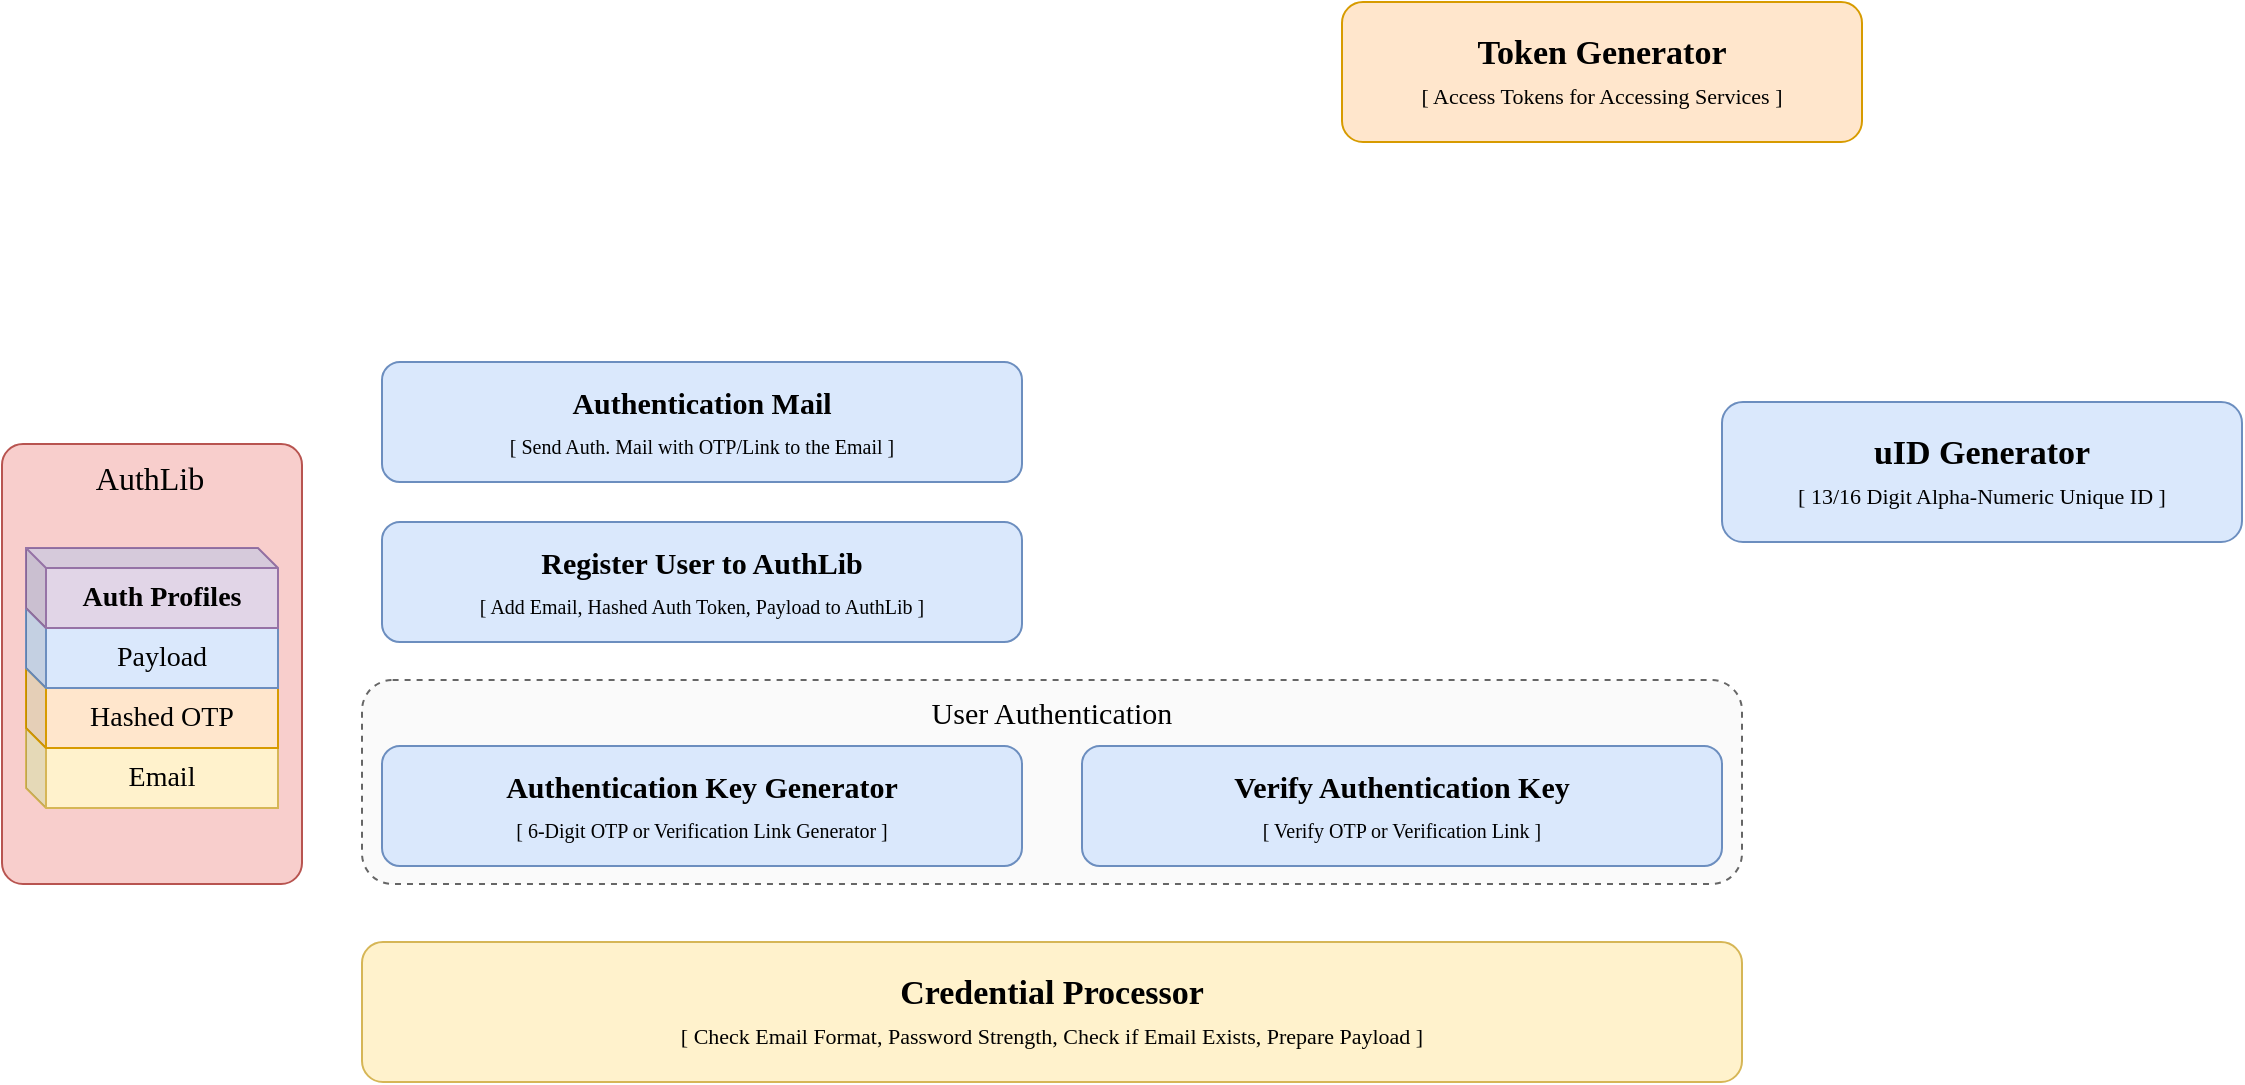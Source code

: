 <mxfile version="16.0.3" type="github">
  <diagram id="bcZGq8niX8jsSqBgnsz0" name="Page-1">
    <mxGraphModel dx="1248" dy="689" grid="1" gridSize="10" guides="1" tooltips="1" connect="1" arrows="1" fold="1" page="0" pageScale="1" pageWidth="1100" pageHeight="850" math="0" shadow="0">
      <root>
        <mxCell id="0" />
        <mxCell id="1" parent="0" />
        <mxCell id="okvVlNZ2xvB_8VoVdYBR-27" value="" style="rounded=1;whiteSpace=wrap;html=1;dashed=1;fontFamily=Work Sans;fontSource=https%3A%2F%2Ffonts.googleapis.com%2Fcss%3Ffamily%3DWork%2BSans;fontSize=16;fillColor=#FAFAFA;fontColor=#333333;strokeColor=#666666;" vertex="1" parent="1">
          <mxGeometry x="280" y="459" width="690" height="102" as="geometry" />
        </mxCell>
        <mxCell id="pe7kV6N1swRoLj8WlCbN-1" value="&lt;font face=&quot;Work Sans&quot; data-font-src=&quot;https://fonts.googleapis.com/css?family=Work+Sans&quot; style=&quot;line-height: 0.3&quot;&gt;&lt;b style=&quot;font-size: 17px&quot;&gt;uID Generator&lt;/b&gt;&lt;br&gt;&lt;font style=&quot;font-size: 11px&quot;&gt;[ 13/16 Digit Alpha-Numeric Unique ID ]&lt;/font&gt;&lt;br&gt;&lt;/font&gt;" style="rounded=1;whiteSpace=wrap;html=1;fontSize=16;fillColor=#dae8fc;strokeColor=#6c8ebf;" parent="1" vertex="1">
          <mxGeometry x="960" y="320" width="260" height="70" as="geometry" />
        </mxCell>
        <mxCell id="pe7kV6N1swRoLj8WlCbN-2" value="&lt;font face=&quot;Work Sans&quot; data-font-src=&quot;https://fonts.googleapis.com/css?family=Work+Sans&quot; style=&quot;line-height: 0.3&quot;&gt;&lt;b style=&quot;font-size: 17px&quot;&gt;Credential Processor&lt;/b&gt;&lt;br&gt;&lt;font style=&quot;font-size: 11px&quot;&gt;[ Check Email Format, Password Strength, Check if Email Exists, Prepare Payload ]&lt;/font&gt;&lt;br&gt;&lt;/font&gt;" style="rounded=1;whiteSpace=wrap;html=1;fontSize=16;fillColor=#fff2cc;strokeColor=#d6b656;" parent="1" vertex="1">
          <mxGeometry x="280" y="590" width="690" height="70" as="geometry" />
        </mxCell>
        <mxCell id="okvVlNZ2xvB_8VoVdYBR-1" value="&lt;font face=&quot;Work Sans&quot; data-font-src=&quot;https://fonts.googleapis.com/css?family=Work+Sans&quot; style=&quot;line-height: 0.3&quot;&gt;&lt;b style=&quot;font-size: 17px&quot;&gt;Token Generator&lt;/b&gt;&lt;br&gt;&lt;font style=&quot;font-size: 11px&quot;&gt;[ Access Tokens for Accessing Services ]&lt;/font&gt;&lt;br&gt;&lt;/font&gt;" style="rounded=1;whiteSpace=wrap;html=1;fontSize=16;fillColor=#ffe6cc;strokeColor=#d79b00;" vertex="1" parent="1">
          <mxGeometry x="770" y="120" width="260" height="70" as="geometry" />
        </mxCell>
        <mxCell id="okvVlNZ2xvB_8VoVdYBR-2" value="&lt;font face=&quot;Work Sans&quot; data-font-src=&quot;https://fonts.googleapis.com/css?family=Work+Sans&quot; style=&quot;line-height: 0.3&quot;&gt;&lt;b&gt;&lt;font style=&quot;font-size: 15px&quot;&gt;Authentication Key Generator&lt;/font&gt;&lt;/b&gt;&lt;br&gt;&lt;font style=&quot;font-size: 10px&quot;&gt;[ 6-Digit OTP or Verification Link Generator ]&lt;/font&gt;&lt;br&gt;&lt;/font&gt;" style="rounded=1;whiteSpace=wrap;html=1;fontSize=16;fillColor=#dae8fc;strokeColor=#6c8ebf;" vertex="1" parent="1">
          <mxGeometry x="290" y="492" width="320" height="60" as="geometry" />
        </mxCell>
        <mxCell id="okvVlNZ2xvB_8VoVdYBR-4" value="&lt;font face=&quot;Work Sans&quot; data-font-src=&quot;https://fonts.googleapis.com/css?family=Work+Sans&quot; style=&quot;line-height: 0.3&quot;&gt;&lt;span style=&quot;font-size: 15px&quot;&gt;&lt;b&gt;Authentication Mail&lt;/b&gt;&lt;/span&gt;&lt;br&gt;&lt;font style=&quot;font-size: 10px&quot;&gt;[ Send Auth. Mail with OTP/Link to the Email ]&lt;/font&gt;&lt;br&gt;&lt;/font&gt;" style="rounded=1;whiteSpace=wrap;html=1;fontSize=16;fillColor=#dae8fc;strokeColor=#6c8ebf;" vertex="1" parent="1">
          <mxGeometry x="290" y="300" width="320" height="60" as="geometry" />
        </mxCell>
        <mxCell id="okvVlNZ2xvB_8VoVdYBR-5" value="&lt;font face=&quot;Work Sans&quot; data-font-src=&quot;https://fonts.googleapis.com/css?family=Work+Sans&quot; style=&quot;line-height: 0.3&quot;&gt;&lt;b&gt;&lt;font style=&quot;font-size: 15px&quot;&gt;Register User to AuthLib&lt;/font&gt;&lt;/b&gt;&lt;br&gt;&lt;font style=&quot;font-size: 10px&quot;&gt;[ Add Email, Hashed Auth Token, Payload to AuthLib ]&lt;/font&gt;&lt;br&gt;&lt;/font&gt;" style="rounded=1;whiteSpace=wrap;html=1;fontSize=16;fillColor=#dae8fc;strokeColor=#6c8ebf;" vertex="1" parent="1">
          <mxGeometry x="290" y="380" width="320" height="60" as="geometry" />
        </mxCell>
        <mxCell id="okvVlNZ2xvB_8VoVdYBR-23" value="&lt;font face=&quot;Work Sans&quot; data-font-src=&quot;https://fonts.googleapis.com/css?family=Work+Sans&quot; style=&quot;line-height: 0.3&quot;&gt;&lt;b&gt;&lt;font style=&quot;font-size: 15px&quot;&gt;Verify Authentication Key&lt;/font&gt;&lt;/b&gt;&lt;br&gt;&lt;font style=&quot;font-size: 10px&quot;&gt;[ Verify OTP or Verification Link ]&lt;/font&gt;&lt;br&gt;&lt;/font&gt;" style="rounded=1;whiteSpace=wrap;html=1;fontSize=16;fillColor=#dae8fc;strokeColor=#6c8ebf;" vertex="1" parent="1">
          <mxGeometry x="640" y="492" width="320" height="60" as="geometry" />
        </mxCell>
        <mxCell id="okvVlNZ2xvB_8VoVdYBR-28" value="User Authentication" style="text;html=1;strokeColor=none;fillColor=none;align=center;verticalAlign=middle;whiteSpace=wrap;rounded=0;dashed=1;fontFamily=Work Sans;fontSource=https%3A%2F%2Ffonts.googleapis.com%2Fcss%3Ffamily%3DWork%2BSans;fontSize=15;" vertex="1" parent="1">
          <mxGeometry x="545" y="465" width="160" height="20" as="geometry" />
        </mxCell>
        <mxCell id="okvVlNZ2xvB_8VoVdYBR-29" value="" style="group" vertex="1" connectable="0" parent="1">
          <mxGeometry x="100" y="341" width="150" height="220" as="geometry" />
        </mxCell>
        <mxCell id="okvVlNZ2xvB_8VoVdYBR-8" value="" style="rounded=1;whiteSpace=wrap;html=1;fontSize=10;arcSize=7;fillColor=#f8cecc;strokeColor=#b85450;" vertex="1" parent="okvVlNZ2xvB_8VoVdYBR-29">
          <mxGeometry width="150" height="220" as="geometry" />
        </mxCell>
        <mxCell id="okvVlNZ2xvB_8VoVdYBR-9" value="AuthLib" style="text;html=1;strokeColor=none;fillColor=none;align=center;verticalAlign=middle;whiteSpace=wrap;rounded=0;fontSize=16;fontFamily=Work Sans;fontSource=https%3A%2F%2Ffonts.googleapis.com%2Fcss%3Ffamily%3DWork%2BSans;" vertex="1" parent="okvVlNZ2xvB_8VoVdYBR-29">
          <mxGeometry x="44" y="7" width="60" height="20" as="geometry" />
        </mxCell>
        <mxCell id="okvVlNZ2xvB_8VoVdYBR-16" value="" style="group" vertex="1" connectable="0" parent="okvVlNZ2xvB_8VoVdYBR-29">
          <mxGeometry x="12" y="52" width="126" height="130" as="geometry" />
        </mxCell>
        <mxCell id="okvVlNZ2xvB_8VoVdYBR-11" value="Email" style="shape=cube;whiteSpace=wrap;html=1;boundedLbl=1;backgroundOutline=1;darkOpacity=0.05;darkOpacity2=0.1;fontFamily=Work Sans;fontSource=https%3A%2F%2Ffonts.googleapis.com%2Fcss%3Ffamily%3DWork%2BSans;fontSize=14;size=10;fillColor=#fff2cc;strokeColor=#d6b656;" vertex="1" parent="okvVlNZ2xvB_8VoVdYBR-16">
          <mxGeometry y="90" width="126" height="40" as="geometry" />
        </mxCell>
        <mxCell id="okvVlNZ2xvB_8VoVdYBR-12" value="Hashed OTP" style="shape=cube;whiteSpace=wrap;html=1;boundedLbl=1;backgroundOutline=1;darkOpacity=0.05;darkOpacity2=0.1;fontFamily=Work Sans;fontSource=https%3A%2F%2Ffonts.googleapis.com%2Fcss%3Ffamily%3DWork%2BSans;fontSize=14;size=10;fillColor=#ffe6cc;strokeColor=#d79b00;" vertex="1" parent="okvVlNZ2xvB_8VoVdYBR-16">
          <mxGeometry y="60" width="126" height="40" as="geometry" />
        </mxCell>
        <mxCell id="okvVlNZ2xvB_8VoVdYBR-13" value="Payload" style="shape=cube;whiteSpace=wrap;html=1;boundedLbl=1;backgroundOutline=1;darkOpacity=0.05;darkOpacity2=0.1;fontFamily=Work Sans;fontSource=https%3A%2F%2Ffonts.googleapis.com%2Fcss%3Ffamily%3DWork%2BSans;fontSize=14;size=10;fillColor=#dae8fc;strokeColor=#6c8ebf;" vertex="1" parent="okvVlNZ2xvB_8VoVdYBR-16">
          <mxGeometry y="30" width="126" height="40" as="geometry" />
        </mxCell>
        <mxCell id="okvVlNZ2xvB_8VoVdYBR-15" value="&lt;b&gt;Auth Profiles&lt;/b&gt;" style="shape=cube;whiteSpace=wrap;html=1;boundedLbl=1;backgroundOutline=1;darkOpacity=0.05;darkOpacity2=0.1;fontFamily=Work Sans;fontSource=https%3A%2F%2Ffonts.googleapis.com%2Fcss%3Ffamily%3DWork%2BSans;fontSize=14;size=10;fillColor=#e1d5e7;strokeColor=#9673a6;" vertex="1" parent="okvVlNZ2xvB_8VoVdYBR-16">
          <mxGeometry width="126" height="40" as="geometry" />
        </mxCell>
      </root>
    </mxGraphModel>
  </diagram>
</mxfile>
